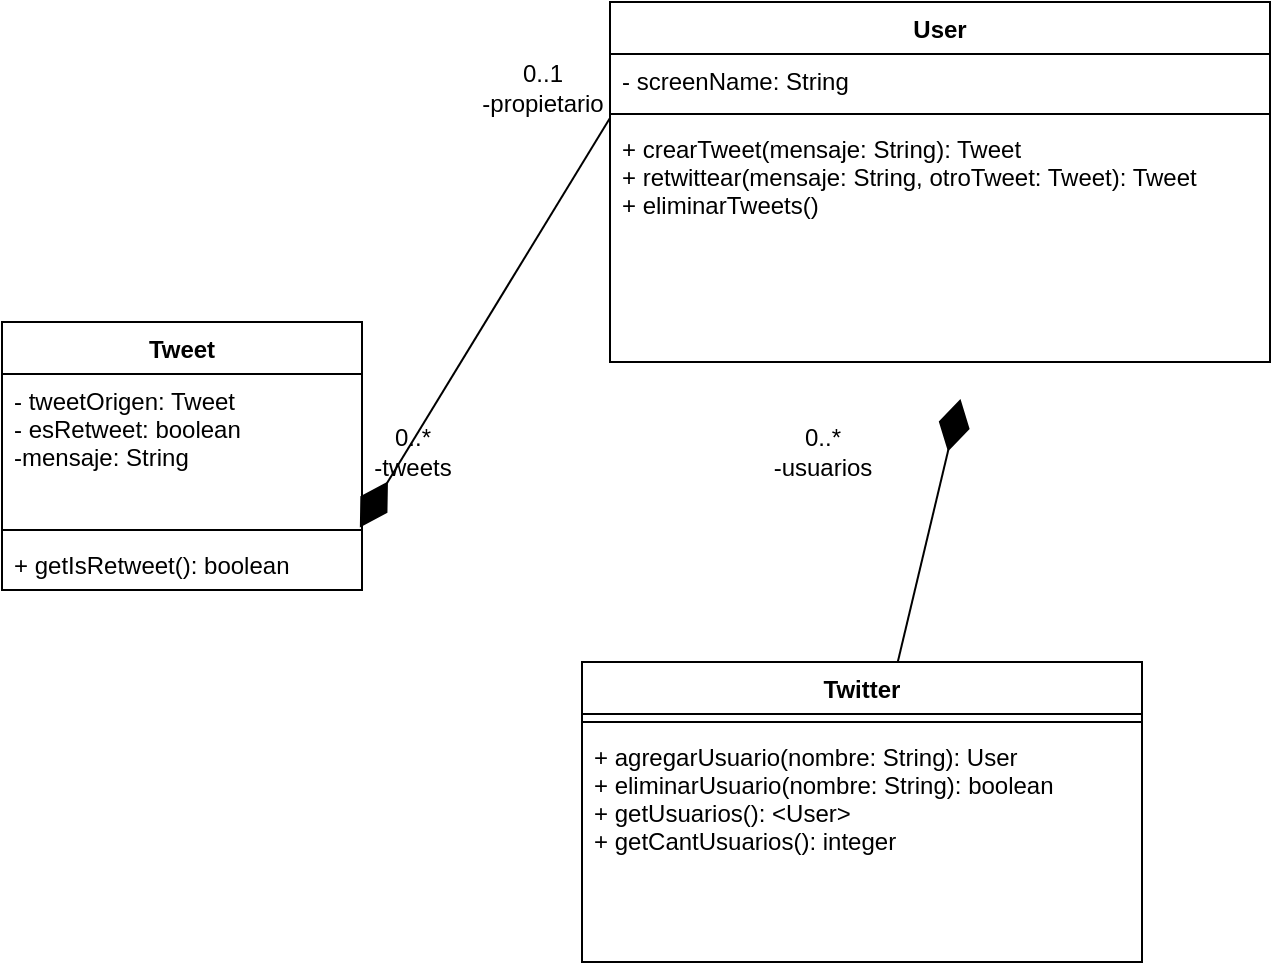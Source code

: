 <mxfile version="20.0.1" type="github">
  <diagram id="I5vzNxdLaVSzaIgCpo3I" name="Page-1">
    <mxGraphModel dx="702" dy="761" grid="1" gridSize="10" guides="1" tooltips="1" connect="1" arrows="1" fold="1" page="1" pageScale="1" pageWidth="827" pageHeight="1169" math="0" shadow="0">
      <root>
        <mxCell id="0" />
        <mxCell id="1" parent="0" />
        <mxCell id="M3S95Sz8UXM2FycRjZMM-1" value="User&#xa;" style="swimlane;fontStyle=1;align=center;verticalAlign=top;childLayout=stackLayout;horizontal=1;startSize=26;horizontalStack=0;resizeParent=1;resizeParentMax=0;resizeLast=0;collapsible=1;marginBottom=0;" vertex="1" parent="1">
          <mxGeometry x="414" y="30" width="330" height="180" as="geometry" />
        </mxCell>
        <mxCell id="M3S95Sz8UXM2FycRjZMM-2" value="- screenName: String" style="text;strokeColor=none;fillColor=none;align=left;verticalAlign=top;spacingLeft=4;spacingRight=4;overflow=hidden;rotatable=0;points=[[0,0.5],[1,0.5]];portConstraint=eastwest;" vertex="1" parent="M3S95Sz8UXM2FycRjZMM-1">
          <mxGeometry y="26" width="330" height="26" as="geometry" />
        </mxCell>
        <mxCell id="M3S95Sz8UXM2FycRjZMM-3" value="" style="line;strokeWidth=1;fillColor=none;align=left;verticalAlign=middle;spacingTop=-1;spacingLeft=3;spacingRight=3;rotatable=0;labelPosition=right;points=[];portConstraint=eastwest;" vertex="1" parent="M3S95Sz8UXM2FycRjZMM-1">
          <mxGeometry y="52" width="330" height="8" as="geometry" />
        </mxCell>
        <mxCell id="M3S95Sz8UXM2FycRjZMM-4" value="+ crearTweet(mensaje: String): Tweet&#xa;+ retwittear(mensaje: String, otroTweet: Tweet): Tweet&#xa;+ eliminarTweets()&#xa;" style="text;strokeColor=none;fillColor=none;align=left;verticalAlign=top;spacingLeft=4;spacingRight=4;overflow=hidden;rotatable=0;points=[[0,0.5],[1,0.5]];portConstraint=eastwest;" vertex="1" parent="M3S95Sz8UXM2FycRjZMM-1">
          <mxGeometry y="60" width="330" height="120" as="geometry" />
        </mxCell>
        <mxCell id="M3S95Sz8UXM2FycRjZMM-5" value="Tweet" style="swimlane;fontStyle=1;align=center;verticalAlign=top;childLayout=stackLayout;horizontal=1;startSize=26;horizontalStack=0;resizeParent=1;resizeParentMax=0;resizeLast=0;collapsible=1;marginBottom=0;" vertex="1" parent="1">
          <mxGeometry x="110" y="190" width="180" height="134" as="geometry" />
        </mxCell>
        <mxCell id="M3S95Sz8UXM2FycRjZMM-6" value="- tweetOrigen: Tweet&#xa;- esRetweet: boolean&#xa;-mensaje: String&#xa;" style="text;strokeColor=none;fillColor=none;align=left;verticalAlign=top;spacingLeft=4;spacingRight=4;overflow=hidden;rotatable=0;points=[[0,0.5],[1,0.5]];portConstraint=eastwest;" vertex="1" parent="M3S95Sz8UXM2FycRjZMM-5">
          <mxGeometry y="26" width="180" height="74" as="geometry" />
        </mxCell>
        <mxCell id="M3S95Sz8UXM2FycRjZMM-7" value="" style="line;strokeWidth=1;fillColor=none;align=left;verticalAlign=middle;spacingTop=-1;spacingLeft=3;spacingRight=3;rotatable=0;labelPosition=right;points=[];portConstraint=eastwest;" vertex="1" parent="M3S95Sz8UXM2FycRjZMM-5">
          <mxGeometry y="100" width="180" height="8" as="geometry" />
        </mxCell>
        <mxCell id="M3S95Sz8UXM2FycRjZMM-8" value="+ getIsRetweet(): boolean" style="text;strokeColor=none;fillColor=none;align=left;verticalAlign=top;spacingLeft=4;spacingRight=4;overflow=hidden;rotatable=0;points=[[0,0.5],[1,0.5]];portConstraint=eastwest;" vertex="1" parent="M3S95Sz8UXM2FycRjZMM-5">
          <mxGeometry y="108" width="180" height="26" as="geometry" />
        </mxCell>
        <mxCell id="M3S95Sz8UXM2FycRjZMM-9" value="" style="endArrow=diamondThin;endFill=1;endSize=24;html=1;rounded=0;entryX=0.994;entryY=1.038;entryDx=0;entryDy=0;entryPerimeter=0;exitX=0;exitY=1.231;exitDx=0;exitDy=0;exitPerimeter=0;" edge="1" parent="1" source="M3S95Sz8UXM2FycRjZMM-2" target="M3S95Sz8UXM2FycRjZMM-6">
          <mxGeometry width="160" relative="1" as="geometry">
            <mxPoint x="380" y="120" as="sourcePoint" />
            <mxPoint x="440" y="390" as="targetPoint" />
          </mxGeometry>
        </mxCell>
        <mxCell id="M3S95Sz8UXM2FycRjZMM-10" value="0..*&lt;br&gt;-tweets" style="text;html=1;align=center;verticalAlign=middle;resizable=0;points=[];autosize=1;strokeColor=none;fillColor=none;" vertex="1" parent="1">
          <mxGeometry x="290" y="240" width="50" height="30" as="geometry" />
        </mxCell>
        <mxCell id="M3S95Sz8UXM2FycRjZMM-11" value="Twitter" style="swimlane;fontStyle=1;align=center;verticalAlign=top;childLayout=stackLayout;horizontal=1;startSize=26;horizontalStack=0;resizeParent=1;resizeParentMax=0;resizeLast=0;collapsible=1;marginBottom=0;" vertex="1" parent="1">
          <mxGeometry x="400" y="360" width="280" height="150" as="geometry" />
        </mxCell>
        <mxCell id="M3S95Sz8UXM2FycRjZMM-13" value="" style="line;strokeWidth=1;fillColor=none;align=left;verticalAlign=middle;spacingTop=-1;spacingLeft=3;spacingRight=3;rotatable=0;labelPosition=right;points=[];portConstraint=eastwest;" vertex="1" parent="M3S95Sz8UXM2FycRjZMM-11">
          <mxGeometry y="26" width="280" height="8" as="geometry" />
        </mxCell>
        <mxCell id="M3S95Sz8UXM2FycRjZMM-14" value="+ agregarUsuario(nombre: String): User&#xa;+ eliminarUsuario(nombre: String): boolean&#xa;+ getUsuarios(): &lt;User&gt; &#xa;+ getCantUsuarios(): integer&#xa;" style="text;strokeColor=none;fillColor=none;align=left;verticalAlign=top;spacingLeft=4;spacingRight=4;overflow=hidden;rotatable=0;points=[[0,0.5],[1,0.5]];portConstraint=eastwest;" vertex="1" parent="M3S95Sz8UXM2FycRjZMM-11">
          <mxGeometry y="34" width="280" height="116" as="geometry" />
        </mxCell>
        <mxCell id="M3S95Sz8UXM2FycRjZMM-15" value="" style="endArrow=diamondThin;endFill=1;endSize=24;html=1;rounded=0;entryX=0.531;entryY=1.154;entryDx=0;entryDy=0;entryPerimeter=0;" edge="1" parent="1" source="M3S95Sz8UXM2FycRjZMM-11" target="M3S95Sz8UXM2FycRjZMM-4">
          <mxGeometry width="160" relative="1" as="geometry">
            <mxPoint x="420" y="198.006" as="sourcePoint" />
            <mxPoint x="279.04" y="252.988" as="targetPoint" />
          </mxGeometry>
        </mxCell>
        <mxCell id="M3S95Sz8UXM2FycRjZMM-17" value="0..*&lt;br&gt;-usuarios" style="text;html=1;align=center;verticalAlign=middle;resizable=0;points=[];autosize=1;strokeColor=none;fillColor=none;" vertex="1" parent="1">
          <mxGeometry x="490" y="240" width="60" height="30" as="geometry" />
        </mxCell>
        <mxCell id="M3S95Sz8UXM2FycRjZMM-18" value="0..1&lt;br&gt;-propietario" style="text;html=1;align=center;verticalAlign=middle;resizable=0;points=[];autosize=1;strokeColor=none;fillColor=none;" vertex="1" parent="1">
          <mxGeometry x="340" y="58" width="80" height="30" as="geometry" />
        </mxCell>
      </root>
    </mxGraphModel>
  </diagram>
</mxfile>
